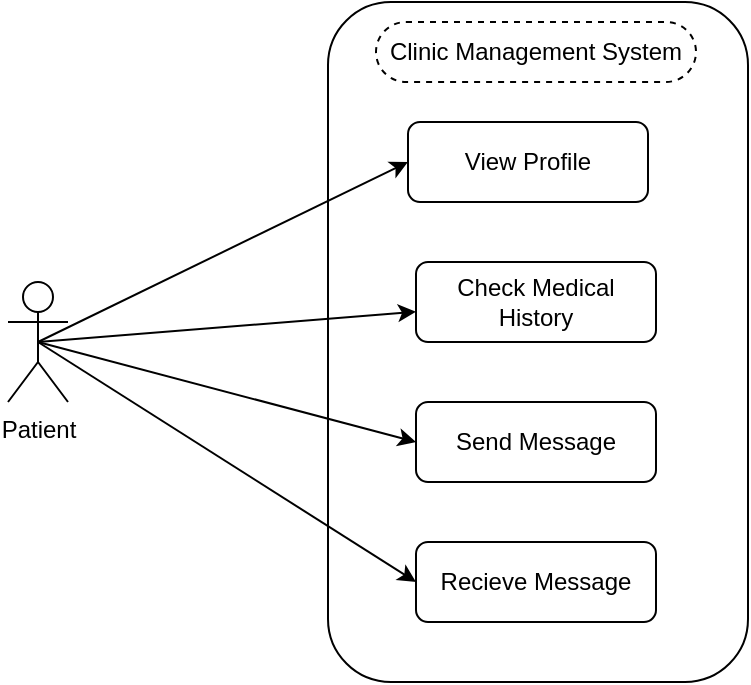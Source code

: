 <mxfile version="24.7.7">
  <diagram name="Page-1" id="vneiexw0imvnhQHNi0vc">
    <mxGraphModel dx="794" dy="384" grid="1" gridSize="10" guides="1" tooltips="1" connect="1" arrows="1" fold="1" page="1" pageScale="1" pageWidth="850" pageHeight="1100" math="0" shadow="0">
      <root>
        <mxCell id="0" />
        <mxCell id="1" parent="0" />
        <mxCell id="Oyb4ohcuv_fMFpXfolFk-9" style="rounded=0;orthogonalLoop=1;jettySize=auto;html=1;exitX=0.5;exitY=0.5;exitDx=0;exitDy=0;exitPerimeter=0;entryX=0;entryY=0.5;entryDx=0;entryDy=0;" edge="1" parent="1" source="Oyb4ohcuv_fMFpXfolFk-1" target="Oyb4ohcuv_fMFpXfolFk-4">
          <mxGeometry relative="1" as="geometry" />
        </mxCell>
        <mxCell id="Oyb4ohcuv_fMFpXfolFk-10" style="rounded=0;orthogonalLoop=1;jettySize=auto;html=1;exitX=0.5;exitY=0.5;exitDx=0;exitDy=0;exitPerimeter=0;" edge="1" parent="1" source="Oyb4ohcuv_fMFpXfolFk-1" target="Oyb4ohcuv_fMFpXfolFk-5">
          <mxGeometry relative="1" as="geometry" />
        </mxCell>
        <mxCell id="Oyb4ohcuv_fMFpXfolFk-11" style="rounded=0;orthogonalLoop=1;jettySize=auto;html=1;exitX=0.5;exitY=0.5;exitDx=0;exitDy=0;exitPerimeter=0;entryX=0;entryY=0.5;entryDx=0;entryDy=0;" edge="1" parent="1" source="Oyb4ohcuv_fMFpXfolFk-1" target="Oyb4ohcuv_fMFpXfolFk-6">
          <mxGeometry relative="1" as="geometry" />
        </mxCell>
        <mxCell id="Oyb4ohcuv_fMFpXfolFk-12" style="rounded=0;orthogonalLoop=1;jettySize=auto;html=1;exitX=0.5;exitY=0.5;exitDx=0;exitDy=0;exitPerimeter=0;entryX=0;entryY=0.5;entryDx=0;entryDy=0;" edge="1" parent="1" source="Oyb4ohcuv_fMFpXfolFk-1" target="Oyb4ohcuv_fMFpXfolFk-7">
          <mxGeometry relative="1" as="geometry" />
        </mxCell>
        <mxCell id="Oyb4ohcuv_fMFpXfolFk-1" value="Patient" style="shape=umlActor;verticalLabelPosition=bottom;verticalAlign=top;html=1;outlineConnect=0;" vertex="1" parent="1">
          <mxGeometry x="100" y="190" width="30" height="60" as="geometry" />
        </mxCell>
        <mxCell id="Oyb4ohcuv_fMFpXfolFk-3" value="" style="rounded=1;whiteSpace=wrap;html=1;fillColor=none;" vertex="1" parent="1">
          <mxGeometry x="260" y="50" width="210" height="340" as="geometry" />
        </mxCell>
        <mxCell id="Oyb4ohcuv_fMFpXfolFk-4" value="View Profile" style="rounded=1;whiteSpace=wrap;html=1;" vertex="1" parent="1">
          <mxGeometry x="300" y="110" width="120" height="40" as="geometry" />
        </mxCell>
        <mxCell id="Oyb4ohcuv_fMFpXfolFk-5" value="Check Medical History" style="rounded=1;whiteSpace=wrap;html=1;" vertex="1" parent="1">
          <mxGeometry x="304" y="180" width="120" height="40" as="geometry" />
        </mxCell>
        <mxCell id="Oyb4ohcuv_fMFpXfolFk-6" value="Send Message" style="rounded=1;whiteSpace=wrap;html=1;" vertex="1" parent="1">
          <mxGeometry x="304" y="250" width="120" height="40" as="geometry" />
        </mxCell>
        <mxCell id="Oyb4ohcuv_fMFpXfolFk-7" value="Recieve Message" style="rounded=1;whiteSpace=wrap;html=1;" vertex="1" parent="1">
          <mxGeometry x="304" y="320" width="120" height="40" as="geometry" />
        </mxCell>
        <mxCell id="Oyb4ohcuv_fMFpXfolFk-8" value="Clinic Management System" style="rounded=1;whiteSpace=wrap;html=1;dashed=1;arcSize=50;" vertex="1" parent="1">
          <mxGeometry x="284" y="60" width="160" height="30" as="geometry" />
        </mxCell>
      </root>
    </mxGraphModel>
  </diagram>
</mxfile>
